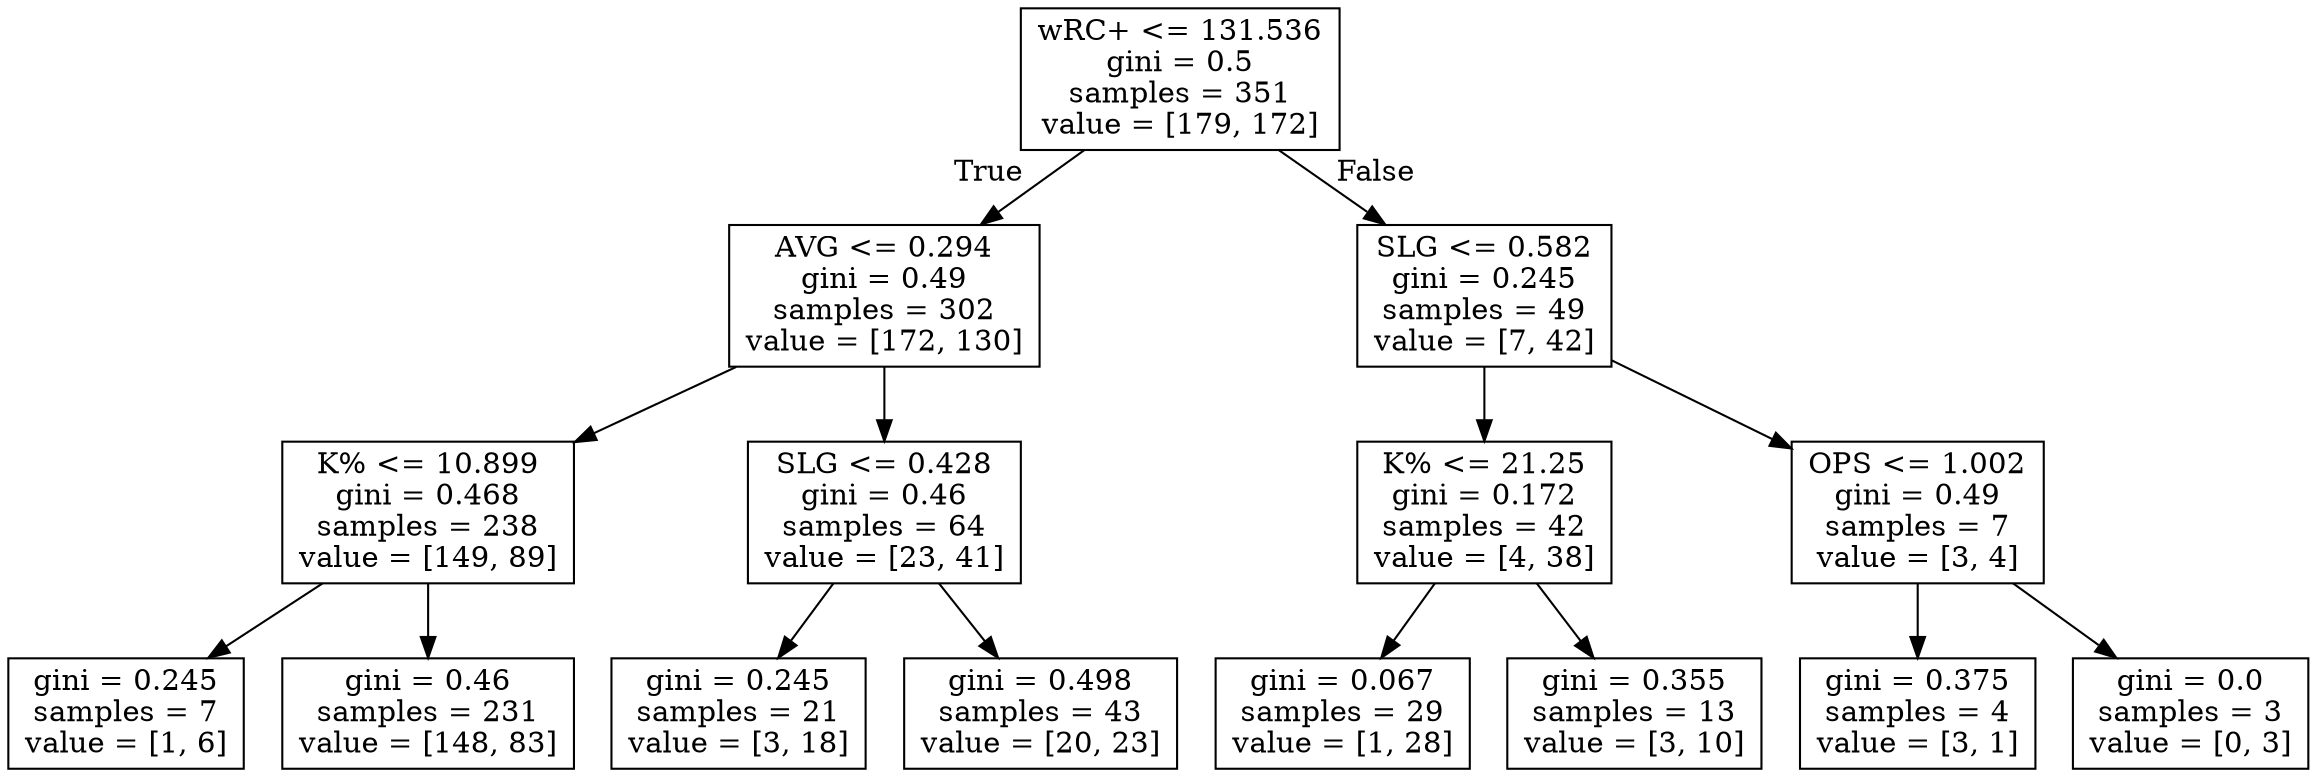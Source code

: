digraph Tree {
node [shape=box] ;
0 [label="wRC+ <= 131.536\ngini = 0.5\nsamples = 351\nvalue = [179, 172]"] ;
1 [label="AVG <= 0.294\ngini = 0.49\nsamples = 302\nvalue = [172, 130]"] ;
0 -> 1 [labeldistance=2.5, labelangle=45, headlabel="True"] ;
2 [label="K% <= 10.899\ngini = 0.468\nsamples = 238\nvalue = [149, 89]"] ;
1 -> 2 ;
3 [label="gini = 0.245\nsamples = 7\nvalue = [1, 6]"] ;
2 -> 3 ;
4 [label="gini = 0.46\nsamples = 231\nvalue = [148, 83]"] ;
2 -> 4 ;
5 [label="SLG <= 0.428\ngini = 0.46\nsamples = 64\nvalue = [23, 41]"] ;
1 -> 5 ;
6 [label="gini = 0.245\nsamples = 21\nvalue = [3, 18]"] ;
5 -> 6 ;
7 [label="gini = 0.498\nsamples = 43\nvalue = [20, 23]"] ;
5 -> 7 ;
8 [label="SLG <= 0.582\ngini = 0.245\nsamples = 49\nvalue = [7, 42]"] ;
0 -> 8 [labeldistance=2.5, labelangle=-45, headlabel="False"] ;
9 [label="K% <= 21.25\ngini = 0.172\nsamples = 42\nvalue = [4, 38]"] ;
8 -> 9 ;
10 [label="gini = 0.067\nsamples = 29\nvalue = [1, 28]"] ;
9 -> 10 ;
11 [label="gini = 0.355\nsamples = 13\nvalue = [3, 10]"] ;
9 -> 11 ;
12 [label="OPS <= 1.002\ngini = 0.49\nsamples = 7\nvalue = [3, 4]"] ;
8 -> 12 ;
13 [label="gini = 0.375\nsamples = 4\nvalue = [3, 1]"] ;
12 -> 13 ;
14 [label="gini = 0.0\nsamples = 3\nvalue = [0, 3]"] ;
12 -> 14 ;
}